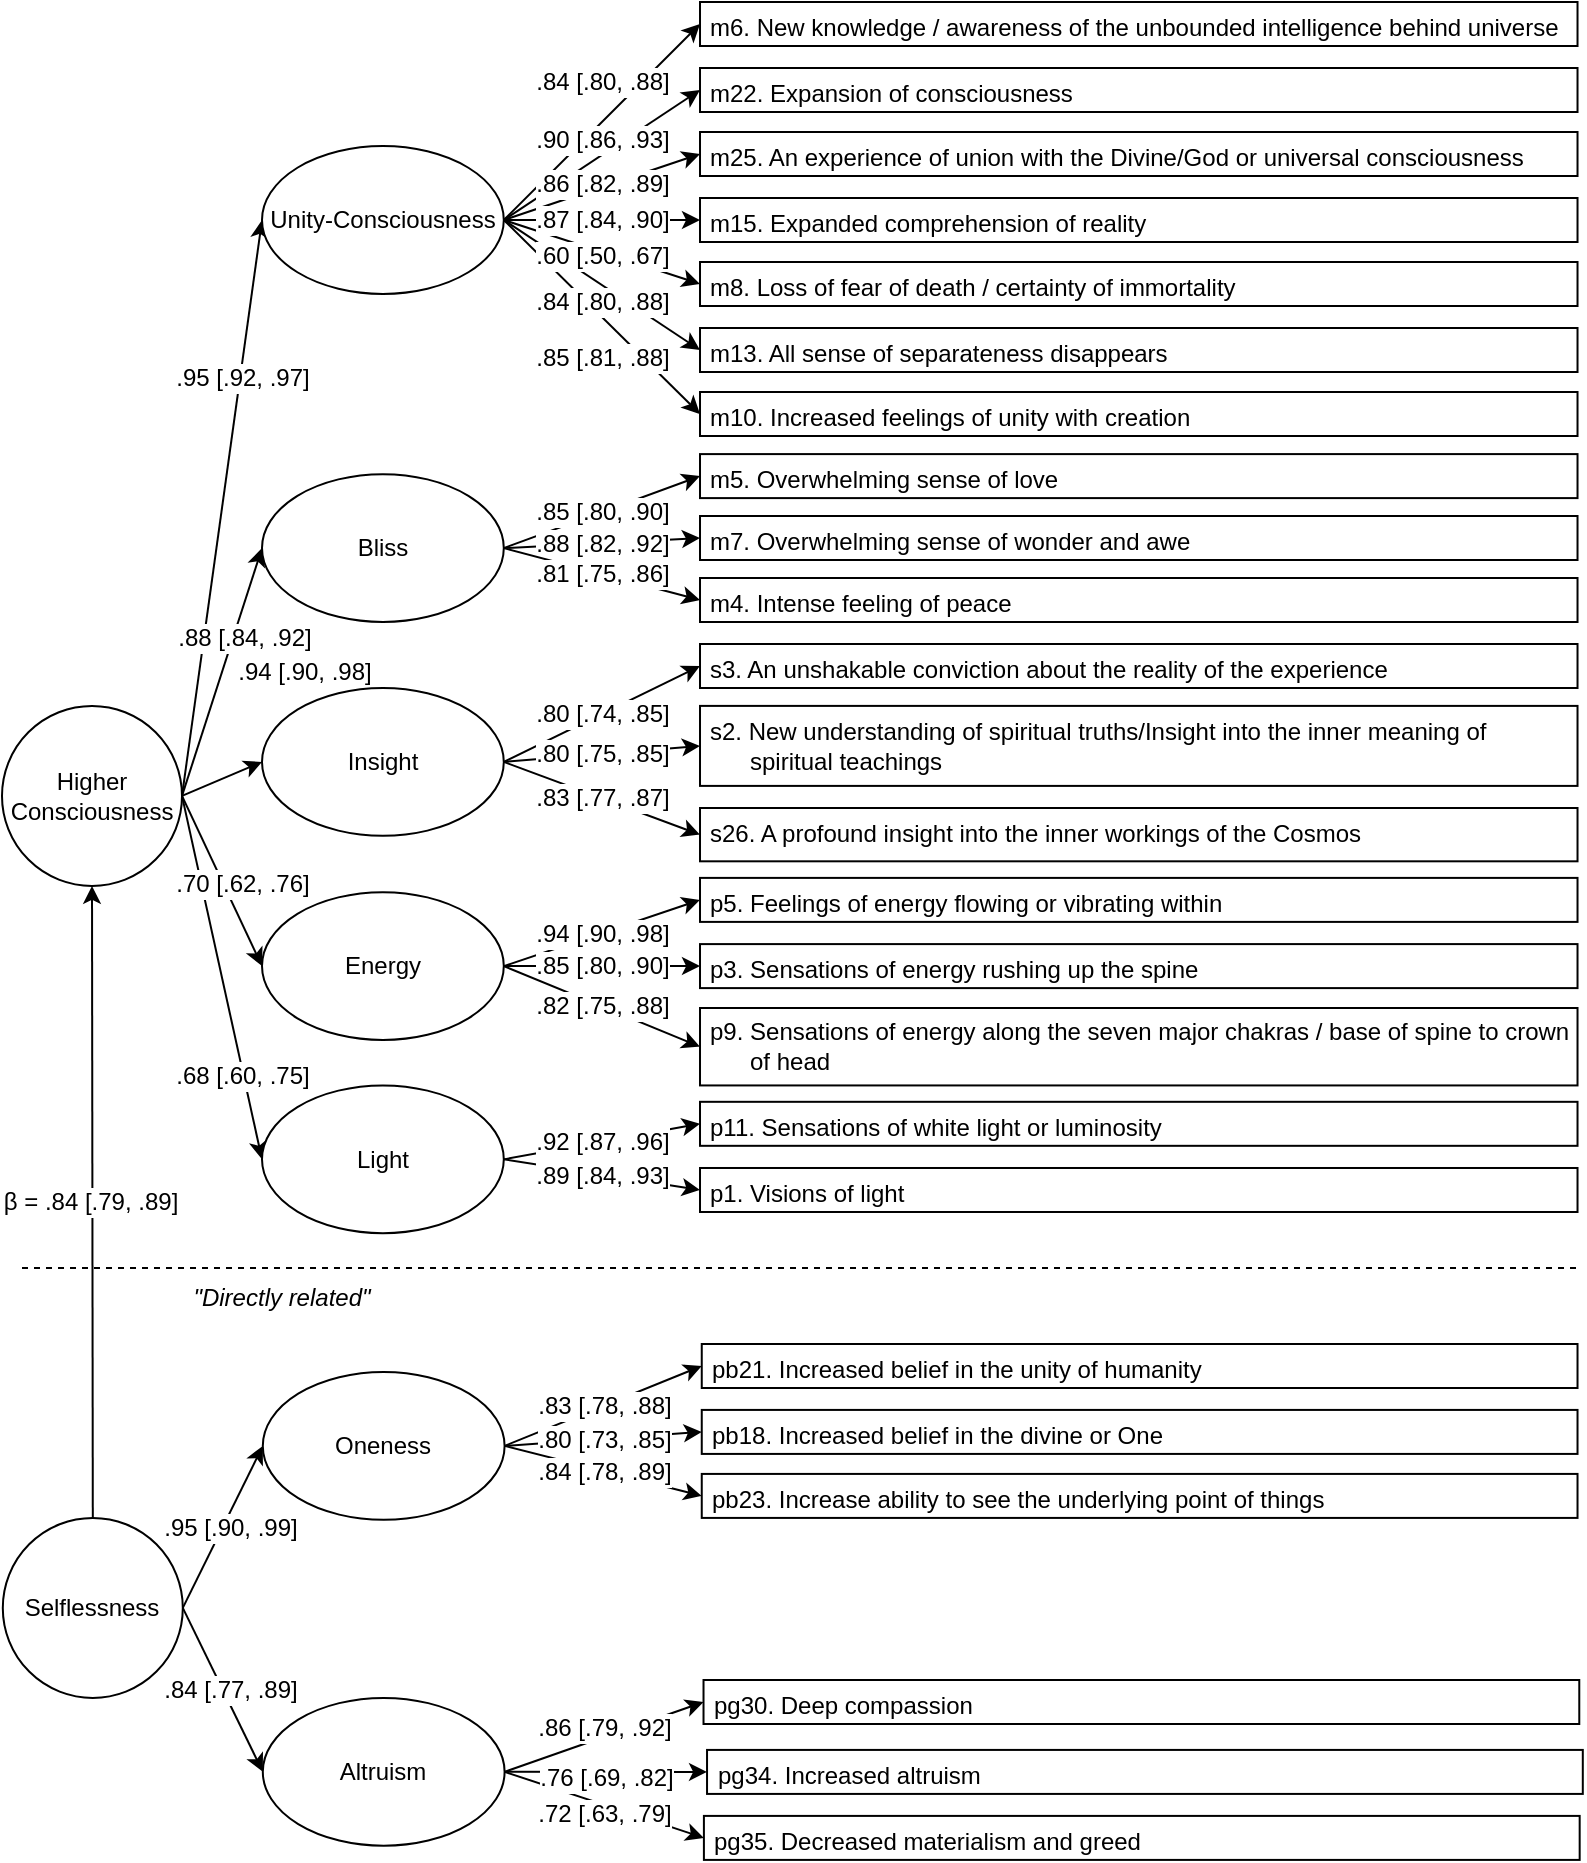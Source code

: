<mxfile version="22.1.17" type="device">
  <diagram name="Page-1" id="IQFzwWVIoBJDt1kDczub">
    <mxGraphModel dx="1232" dy="579" grid="1" gridSize="10" guides="1" tooltips="1" connect="1" arrows="1" fold="1" page="1" pageScale="1" pageWidth="850" pageHeight="1100" math="0" shadow="0">
      <root>
        <mxCell id="0" />
        <mxCell id="1" parent="0" />
        <mxCell id="QfvnHcIYspNI6X6zFvNk-6" value="" style="endArrow=classic;html=1;rounded=0;exitX=1;exitY=0.5;exitDx=0;exitDy=0;entryX=0;entryY=0.5;entryDx=0;entryDy=0;fontSize=12;fontFamily=Helvetica;" parent="1" source="QfvnHcIYspNI6X6zFvNk-2" target="AyuZund40e7lfLbwNVDC-1" edge="1">
          <mxGeometry width="50" height="50" relative="1" as="geometry">
            <mxPoint x="81" y="87" as="sourcePoint" />
            <mxPoint x="-180" y="201" as="targetPoint" />
          </mxGeometry>
        </mxCell>
        <mxCell id="uBkqyX1d73uxS6KYeH_h-2" value=".95 [.92, .97]" style="edgeLabel;html=1;align=center;verticalAlign=middle;resizable=0;points=[];fontFamily=Helvetica;fontSize=12;" parent="QfvnHcIYspNI6X6zFvNk-6" vertex="1" connectable="0">
          <mxGeometry x="0.452" y="-1" relative="1" as="geometry">
            <mxPoint as="offset" />
          </mxGeometry>
        </mxCell>
        <mxCell id="QfvnHcIYspNI6X6zFvNk-12" value="" style="endArrow=classic;html=1;rounded=0;exitX=1;exitY=0.5;exitDx=0;exitDy=0;entryX=0;entryY=0.5;entryDx=0;entryDy=0;fontSize=12;fontFamily=Helvetica;" parent="1" source="QfvnHcIYspNI6X6zFvNk-2" target="AyuZund40e7lfLbwNVDC-15" edge="1">
          <mxGeometry width="50" height="50" relative="1" as="geometry">
            <mxPoint x="-100" y="286" as="sourcePoint" />
            <mxPoint x="-30" y="392" as="targetPoint" />
          </mxGeometry>
        </mxCell>
        <mxCell id="uBkqyX1d73uxS6KYeH_h-5" value=".68 [.60, .75]" style="edgeLabel;html=1;align=center;verticalAlign=middle;resizable=0;points=[];fontFamily=Helvetica;fontSize=12;" parent="QfvnHcIYspNI6X6zFvNk-12" vertex="1" connectable="0">
          <mxGeometry x="0.453" relative="1" as="geometry">
            <mxPoint x="1" y="8" as="offset" />
          </mxGeometry>
        </mxCell>
        <mxCell id="QfvnHcIYspNI6X6zFvNk-2" value="&lt;div style=&quot;font-size: 12px;&quot;&gt;Higher&lt;/div&gt;&lt;div style=&quot;font-size: 12px;&quot;&gt;Consciousness&lt;br style=&quot;font-size: 12px;&quot;&gt;&lt;/div&gt;" style="ellipse;whiteSpace=wrap;html=1;aspect=fixed;fontSize=12;fontFamily=Helvetica;" parent="1" vertex="1">
          <mxGeometry x="10" y="422.95" width="90" height="90" as="geometry" />
        </mxCell>
        <mxCell id="QfvnHcIYspNI6X6zFvNk-9" value="" style="endArrow=classic;html=1;rounded=0;exitX=1;exitY=0.5;exitDx=0;exitDy=0;entryX=0;entryY=0.5;entryDx=0;entryDy=0;fontSize=12;fontFamily=Helvetica;" parent="1" source="QfvnHcIYspNI6X6zFvNk-2" target="AyuZund40e7lfLbwNVDC-3" edge="1">
          <mxGeometry width="50" height="50" relative="1" as="geometry">
            <mxPoint x="-110" y="276" as="sourcePoint" />
            <mxPoint x="-40" y="87" as="targetPoint" />
          </mxGeometry>
        </mxCell>
        <mxCell id="uBkqyX1d73uxS6KYeH_h-1" value=".88 [.84, .92]" style="edgeLabel;html=1;align=center;verticalAlign=middle;resizable=0;points=[];fontFamily=Helvetica;fontSize=12;" parent="QfvnHcIYspNI6X6zFvNk-9" vertex="1" connectable="0">
          <mxGeometry x="0.328" y="-3" relative="1" as="geometry">
            <mxPoint x="1" y="2" as="offset" />
          </mxGeometry>
        </mxCell>
        <mxCell id="QfvnHcIYspNI6X6zFvNk-11" value="" style="endArrow=classic;html=1;rounded=0;exitX=1;exitY=0.5;exitDx=0;exitDy=0;entryX=0;entryY=0.5;entryDx=0;entryDy=0;fontSize=12;fontFamily=Helvetica;" parent="1" source="QfvnHcIYspNI6X6zFvNk-2" target="AyuZund40e7lfLbwNVDC-12" edge="1">
          <mxGeometry width="50" height="50" relative="1" as="geometry">
            <mxPoint x="-110" y="276" as="sourcePoint" />
            <mxPoint x="-40" y="382" as="targetPoint" />
          </mxGeometry>
        </mxCell>
        <mxCell id="uBkqyX1d73uxS6KYeH_h-4" value=".70 [.62, .76]" style="edgeLabel;html=1;align=center;verticalAlign=middle;resizable=0;points=[];fontFamily=Helvetica;fontSize=12;" parent="QfvnHcIYspNI6X6zFvNk-11" vertex="1" connectable="0">
          <mxGeometry x="0.331" y="-2" relative="1" as="geometry">
            <mxPoint x="5" y="-14" as="offset" />
          </mxGeometry>
        </mxCell>
        <mxCell id="QfvnHcIYspNI6X6zFvNk-10" value="" style="endArrow=classic;html=1;rounded=0;exitX=1;exitY=0.5;exitDx=0;exitDy=0;entryX=0;entryY=0.5;entryDx=0;entryDy=0;fontSize=12;fontFamily=Helvetica;" parent="1" source="QfvnHcIYspNI6X6zFvNk-2" target="AyuZund40e7lfLbwNVDC-35" edge="1">
          <mxGeometry width="50" height="50" relative="1" as="geometry">
            <mxPoint x="-130" y="325.03" as="sourcePoint" />
            <mxPoint x="-60" y="342.03" as="targetPoint" />
          </mxGeometry>
        </mxCell>
        <mxCell id="uBkqyX1d73uxS6KYeH_h-3" value=".94 [.90, .98]" style="edgeLabel;html=1;align=center;verticalAlign=middle;resizable=0;points=[];fontFamily=Helvetica;fontSize=12;" parent="QfvnHcIYspNI6X6zFvNk-10" vertex="1" connectable="0">
          <mxGeometry x="0.05" y="-1" relative="1" as="geometry">
            <mxPoint x="39" y="-54" as="offset" />
          </mxGeometry>
        </mxCell>
        <mxCell id="AyuZund40e7lfLbwNVDC-1" value="Unity-Consciousness" style="ellipse;whiteSpace=wrap;html=1;fontSize=12;fontFamily=Helvetica;" parent="1" vertex="1">
          <mxGeometry x="140" y="143.048" width="120.898" height="73.905" as="geometry" />
        </mxCell>
        <mxCell id="AyuZund40e7lfLbwNVDC-3" value="&lt;div style=&quot;font-size: 12px;&quot;&gt;Bliss&lt;/div&gt;" style="ellipse;whiteSpace=wrap;html=1;fontSize=12;fontFamily=Helvetica;" parent="1" vertex="1">
          <mxGeometry x="140" y="307.096" width="120.898" height="73.905" as="geometry" />
        </mxCell>
        <mxCell id="AyuZund40e7lfLbwNVDC-12" value="&lt;div style=&quot;font-size: 12px;&quot;&gt;Energy&lt;/div&gt;" style="ellipse;whiteSpace=wrap;html=1;fontSize=12;fontFamily=Helvetica;" parent="1" vertex="1">
          <mxGeometry x="140" y="516.1" width="120.898" height="73.905" as="geometry" />
        </mxCell>
        <mxCell id="AyuZund40e7lfLbwNVDC-15" value="&lt;div style=&quot;font-size: 12px;&quot;&gt;Light&lt;/div&gt;" style="ellipse;whiteSpace=wrap;html=1;fontSize=12;fontFamily=Helvetica;" parent="1" vertex="1">
          <mxGeometry x="140" y="612.725" width="120.898" height="73.905" as="geometry" />
        </mxCell>
        <mxCell id="AyuZund40e7lfLbwNVDC-32" value="" style="endArrow=classic;html=1;rounded=0;entryX=0;entryY=0.5;entryDx=0;entryDy=0;exitX=1;exitY=0.5;exitDx=0;exitDy=0;fontSize=12;fontFamily=Helvetica;" parent="1" source="AyuZund40e7lfLbwNVDC-3" target="AyuZund40e7lfLbwNVDC-28" edge="1">
          <mxGeometry width="50" height="50" relative="1" as="geometry">
            <mxPoint x="244.121" y="316.946" as="sourcePoint" />
            <mxPoint x="369.633" y="280.599" as="targetPoint" />
          </mxGeometry>
        </mxCell>
        <mxCell id="AyuZund40e7lfLbwNVDC-60" value=".85 [.80, .90]" style="edgeLabel;html=1;align=center;verticalAlign=middle;resizable=0;points=[];fontSize=12;fontFamily=Helvetica;" parent="AyuZund40e7lfLbwNVDC-32" vertex="1" connectable="0">
          <mxGeometry relative="1" as="geometry">
            <mxPoint as="offset" />
          </mxGeometry>
        </mxCell>
        <mxCell id="AyuZund40e7lfLbwNVDC-33" value="" style="endArrow=classic;html=1;rounded=0;entryX=0;entryY=0.5;entryDx=0;entryDy=0;exitX=1;exitY=0.5;exitDx=0;exitDy=0;fontSize=12;fontFamily=Helvetica;" parent="1" source="AyuZund40e7lfLbwNVDC-3" target="AyuZund40e7lfLbwNVDC-29" edge="1">
          <mxGeometry width="50" height="50" relative="1" as="geometry">
            <mxPoint x="253.35" y="329.062" as="sourcePoint" />
            <mxPoint x="378.862" y="292.715" as="targetPoint" />
          </mxGeometry>
        </mxCell>
        <mxCell id="AyuZund40e7lfLbwNVDC-61" value=".88 [.82, .92]" style="edgeLabel;html=1;align=center;verticalAlign=middle;resizable=0;points=[];fontSize=12;fontFamily=Helvetica;" parent="AyuZund40e7lfLbwNVDC-33" vertex="1" connectable="0">
          <mxGeometry relative="1" as="geometry">
            <mxPoint as="offset" />
          </mxGeometry>
        </mxCell>
        <mxCell id="AyuZund40e7lfLbwNVDC-34" value="" style="endArrow=classic;html=1;rounded=0;entryX=0;entryY=0.5;entryDx=0;entryDy=0;exitX=1;exitY=0.5;exitDx=0;exitDy=0;fontSize=12;fontFamily=Helvetica;" parent="1" source="AyuZund40e7lfLbwNVDC-3" target="AyuZund40e7lfLbwNVDC-30" edge="1">
          <mxGeometry width="50" height="50" relative="1" as="geometry">
            <mxPoint x="244.121" y="425.986" as="sourcePoint" />
            <mxPoint x="369.633" y="389.639" as="targetPoint" />
          </mxGeometry>
        </mxCell>
        <mxCell id="AyuZund40e7lfLbwNVDC-62" value=".81 [.75, .86]" style="edgeLabel;html=1;align=center;verticalAlign=middle;resizable=0;points=[];fontSize=12;fontFamily=Helvetica;" parent="AyuZund40e7lfLbwNVDC-34" vertex="1" connectable="0">
          <mxGeometry relative="1" as="geometry">
            <mxPoint as="offset" />
          </mxGeometry>
        </mxCell>
        <mxCell id="AyuZund40e7lfLbwNVDC-35" value="Insight" style="ellipse;whiteSpace=wrap;html=1;fontSize=12;fontFamily=Helvetica;" parent="1" vertex="1">
          <mxGeometry x="140" y="413.996" width="120.898" height="73.905" as="geometry" />
        </mxCell>
        <mxCell id="AyuZund40e7lfLbwNVDC-39" value="" style="endArrow=classic;html=1;rounded=0;entryX=0;entryY=0.5;entryDx=0;entryDy=0;exitX=1;exitY=0.5;exitDx=0;exitDy=0;fontSize=12;fontFamily=Helvetica;" parent="1" source="AyuZund40e7lfLbwNVDC-35" target="AyuZund40e7lfLbwNVDC-36" edge="1">
          <mxGeometry width="50" height="50" relative="1" as="geometry">
            <mxPoint x="244.121" y="425.986" as="sourcePoint" />
            <mxPoint x="370.556" y="389.639" as="targetPoint" />
          </mxGeometry>
        </mxCell>
        <mxCell id="AyuZund40e7lfLbwNVDC-63" value=".80 [.74, .85]" style="edgeLabel;html=1;align=center;verticalAlign=middle;resizable=0;points=[];fontSize=12;fontFamily=Helvetica;" parent="AyuZund40e7lfLbwNVDC-39" vertex="1" connectable="0">
          <mxGeometry relative="1" as="geometry">
            <mxPoint as="offset" />
          </mxGeometry>
        </mxCell>
        <mxCell id="AyuZund40e7lfLbwNVDC-40" value="" style="endArrow=classic;html=1;rounded=0;entryX=0;entryY=0.5;entryDx=0;entryDy=0;exitX=1;exitY=0.5;exitDx=0;exitDy=0;fontSize=12;fontFamily=Helvetica;" parent="1" source="AyuZund40e7lfLbwNVDC-35" target="AyuZund40e7lfLbwNVDC-37" edge="1">
          <mxGeometry width="50" height="50" relative="1" as="geometry">
            <mxPoint x="253.35" y="438.102" as="sourcePoint" />
            <mxPoint x="379.785" y="401.755" as="targetPoint" />
          </mxGeometry>
        </mxCell>
        <mxCell id="AyuZund40e7lfLbwNVDC-64" value=".80 [.75, .85]" style="edgeLabel;html=1;align=center;verticalAlign=middle;resizable=0;points=[];fontSize=12;fontFamily=Helvetica;" parent="AyuZund40e7lfLbwNVDC-40" vertex="1" connectable="0">
          <mxGeometry relative="1" as="geometry">
            <mxPoint as="offset" />
          </mxGeometry>
        </mxCell>
        <mxCell id="AyuZund40e7lfLbwNVDC-44" value="" style="endArrow=classic;html=1;rounded=0;entryX=0;entryY=0.5;entryDx=0;entryDy=0;exitX=1;exitY=0.5;exitDx=0;exitDy=0;fontSize=12;fontFamily=Helvetica;" parent="1" source="AyuZund40e7lfLbwNVDC-12" target="AyuZund40e7lfLbwNVDC-41" edge="1">
          <mxGeometry width="50" height="50" relative="1" as="geometry">
            <mxPoint x="244.121" y="541.276" as="sourcePoint" />
            <mxPoint x="370.556" y="558.238" as="targetPoint" />
          </mxGeometry>
        </mxCell>
        <mxCell id="AyuZund40e7lfLbwNVDC-65" value=".94 [.90, .98]" style="edgeLabel;html=1;align=center;verticalAlign=middle;resizable=0;points=[];fontSize=12;fontFamily=Helvetica;" parent="AyuZund40e7lfLbwNVDC-44" vertex="1" connectable="0">
          <mxGeometry relative="1" as="geometry">
            <mxPoint as="offset" />
          </mxGeometry>
        </mxCell>
        <mxCell id="AyuZund40e7lfLbwNVDC-45" value="" style="endArrow=classic;html=1;rounded=0;entryX=0;entryY=0.5;entryDx=0;entryDy=0;exitX=1;exitY=0.5;exitDx=0;exitDy=0;fontSize=12;fontFamily=Helvetica;" parent="1" source="AyuZund40e7lfLbwNVDC-12" target="AyuZund40e7lfLbwNVDC-42" edge="1">
          <mxGeometry width="50" height="50" relative="1" as="geometry">
            <mxPoint x="253.35" y="553.391" as="sourcePoint" />
            <mxPoint x="379.785" y="570.353" as="targetPoint" />
          </mxGeometry>
        </mxCell>
        <mxCell id="AyuZund40e7lfLbwNVDC-66" value=".85 [.80, .90]" style="edgeLabel;html=1;align=center;verticalAlign=middle;resizable=0;points=[];fontSize=12;fontFamily=Helvetica;" parent="AyuZund40e7lfLbwNVDC-45" vertex="1" connectable="0">
          <mxGeometry relative="1" as="geometry">
            <mxPoint as="offset" />
          </mxGeometry>
        </mxCell>
        <mxCell id="AyuZund40e7lfLbwNVDC-46" value="" style="endArrow=classic;html=1;rounded=0;entryX=0;entryY=0.5;entryDx=0;entryDy=0;exitX=1;exitY=0.5;exitDx=0;exitDy=0;fontSize=12;fontFamily=Helvetica;" parent="1" source="AyuZund40e7lfLbwNVDC-12" target="AyuZund40e7lfLbwNVDC-43" edge="1">
          <mxGeometry width="50" height="50" relative="1" as="geometry">
            <mxPoint x="262.579" y="565.507" as="sourcePoint" />
            <mxPoint x="389.014" y="582.469" as="targetPoint" />
          </mxGeometry>
        </mxCell>
        <mxCell id="AyuZund40e7lfLbwNVDC-67" value=".82 [.75, .88]" style="edgeLabel;html=1;align=center;verticalAlign=middle;resizable=0;points=[];fontSize=12;fontFamily=Helvetica;" parent="AyuZund40e7lfLbwNVDC-46" vertex="1" connectable="0">
          <mxGeometry relative="1" as="geometry">
            <mxPoint as="offset" />
          </mxGeometry>
        </mxCell>
        <mxCell id="AyuZund40e7lfLbwNVDC-49" value="" style="endArrow=classic;html=1;rounded=0;entryX=0;entryY=0.5;entryDx=0;entryDy=0;exitX=1;exitY=0.5;exitDx=0;exitDy=0;fontSize=12;fontFamily=Helvetica;" parent="1" source="AyuZund40e7lfLbwNVDC-15" target="AyuZund40e7lfLbwNVDC-47" edge="1">
          <mxGeometry width="50" height="50" relative="1" as="geometry">
            <mxPoint x="244.121" y="629.719" as="sourcePoint" />
            <mxPoint x="369.633" y="664.855" as="targetPoint" />
          </mxGeometry>
        </mxCell>
        <mxCell id="AyuZund40e7lfLbwNVDC-68" value=".92 [.87, .96]" style="edgeLabel;html=1;align=center;verticalAlign=middle;resizable=0;points=[];fontSize=12;fontFamily=Helvetica;" parent="AyuZund40e7lfLbwNVDC-49" vertex="1" connectable="0">
          <mxGeometry relative="1" as="geometry">
            <mxPoint as="offset" />
          </mxGeometry>
        </mxCell>
        <mxCell id="AyuZund40e7lfLbwNVDC-50" value="" style="endArrow=classic;html=1;rounded=0;entryX=0;entryY=0.5;entryDx=0;entryDy=0;exitX=1;exitY=0.5;exitDx=0;exitDy=0;fontSize=12;fontFamily=Helvetica;" parent="1" source="AyuZund40e7lfLbwNVDC-15" target="AyuZund40e7lfLbwNVDC-48" edge="1">
          <mxGeometry width="50" height="50" relative="1" as="geometry">
            <mxPoint x="253.35" y="641.835" as="sourcePoint" />
            <mxPoint x="378.862" y="676.97" as="targetPoint" />
          </mxGeometry>
        </mxCell>
        <mxCell id="AyuZund40e7lfLbwNVDC-69" value=".89 [.84, .93]" style="edgeLabel;html=1;align=center;verticalAlign=middle;resizable=0;points=[];fontSize=12;fontFamily=Helvetica;" parent="AyuZund40e7lfLbwNVDC-50" vertex="1" connectable="0">
          <mxGeometry relative="1" as="geometry">
            <mxPoint as="offset" />
          </mxGeometry>
        </mxCell>
        <mxCell id="AyuZund40e7lfLbwNVDC-7" value="" style="endArrow=classic;html=1;rounded=0;exitX=1;exitY=0.5;exitDx=0;exitDy=0;entryX=0;entryY=0.5;entryDx=0;entryDy=0;fontSize=12;fontFamily=Helvetica;" parent="1" source="AyuZund40e7lfLbwNVDC-1" target="AyuZund40e7lfLbwNVDC-4" edge="1">
          <mxGeometry width="50" height="50" relative="1" as="geometry">
            <mxPoint x="352.099" y="364.197" as="sourcePoint" />
            <mxPoint x="398.243" y="303.619" as="targetPoint" />
          </mxGeometry>
        </mxCell>
        <mxCell id="AyuZund40e7lfLbwNVDC-52" value=".84 [.80, .88]" style="edgeLabel;html=1;align=center;verticalAlign=middle;resizable=0;points=[];spacingBottom=40;fontSize=12;fontFamily=Helvetica;" parent="AyuZund40e7lfLbwNVDC-7" vertex="1" connectable="0">
          <mxGeometry relative="1" as="geometry">
            <mxPoint as="offset" />
          </mxGeometry>
        </mxCell>
        <mxCell id="AyuZund40e7lfLbwNVDC-27" value="" style="endArrow=classic;html=1;rounded=0;entryX=0;entryY=0.5;entryDx=0;entryDy=0;exitX=1;exitY=0.5;exitDx=0;exitDy=0;fontSize=12;fontFamily=Helvetica;" parent="1" source="AyuZund40e7lfLbwNVDC-1" target="AyuZund40e7lfLbwNVDC-22" edge="1">
          <mxGeometry width="50" height="50" relative="1" as="geometry">
            <mxPoint x="244.121" y="303.619" as="sourcePoint" />
            <mxPoint x="388.091" y="268.484" as="targetPoint" />
          </mxGeometry>
        </mxCell>
        <mxCell id="AyuZund40e7lfLbwNVDC-59" value=".85 [.81, .88]" style="edgeLabel;html=1;align=center;verticalAlign=middle;resizable=0;points=[];labelBorderColor=none;spacingTop=40;fontSize=12;fontFamily=Helvetica;" parent="AyuZund40e7lfLbwNVDC-27" vertex="1" connectable="0">
          <mxGeometry relative="1" as="geometry">
            <mxPoint as="offset" />
          </mxGeometry>
        </mxCell>
        <mxCell id="AyuZund40e7lfLbwNVDC-26" value="" style="endArrow=classic;html=1;rounded=0;entryX=0;entryY=0.5;entryDx=0;entryDy=0;exitX=1;exitY=0.5;exitDx=0;exitDy=0;fontSize=12;fontFamily=Helvetica;" parent="1" source="AyuZund40e7lfLbwNVDC-1" target="AyuZund40e7lfLbwNVDC-21" edge="1">
          <mxGeometry width="50" height="50" relative="1" as="geometry">
            <mxPoint x="244.121" y="303.013" as="sourcePoint" />
            <mxPoint x="378.862" y="256.368" as="targetPoint" />
          </mxGeometry>
        </mxCell>
        <mxCell id="AyuZund40e7lfLbwNVDC-58" value=".84 [.80, .88]" style="edgeLabel;html=1;align=center;verticalAlign=middle;resizable=0;points=[];spacingTop=16;fontSize=12;fontFamily=Helvetica;" parent="AyuZund40e7lfLbwNVDC-26" vertex="1" connectable="0">
          <mxGeometry relative="1" as="geometry">
            <mxPoint as="offset" />
          </mxGeometry>
        </mxCell>
        <mxCell id="AyuZund40e7lfLbwNVDC-8" value="" style="endArrow=classic;html=1;rounded=0;exitX=1;exitY=0.5;exitDx=0;exitDy=0;entryX=0;entryY=0.5;entryDx=0;entryDy=0;fontSize=12;fontFamily=Helvetica;" parent="1" source="AyuZund40e7lfLbwNVDC-1" target="AyuZund40e7lfLbwNVDC-5" edge="1">
          <mxGeometry width="50" height="50" relative="1" as="geometry">
            <mxPoint x="352.099" y="364.197" as="sourcePoint" />
            <mxPoint x="398.243" y="303.619" as="targetPoint" />
          </mxGeometry>
        </mxCell>
        <mxCell id="AyuZund40e7lfLbwNVDC-53" value=".90 [.86, .93]" style="edgeLabel;html=1;align=center;verticalAlign=middle;resizable=0;points=[];spacingBottom=16;fontSize=12;fontFamily=Helvetica;" parent="AyuZund40e7lfLbwNVDC-8" vertex="1" connectable="0">
          <mxGeometry relative="1" as="geometry">
            <mxPoint as="offset" />
          </mxGeometry>
        </mxCell>
        <mxCell id="AyuZund40e7lfLbwNVDC-9" value="" style="endArrow=classic;html=1;rounded=0;exitX=1;exitY=0.5;exitDx=0;exitDy=0;entryX=0;entryY=0.5;entryDx=0;entryDy=0;fontSize=12;fontFamily=Helvetica;" parent="1" source="AyuZund40e7lfLbwNVDC-1" target="AyuZund40e7lfLbwNVDC-6" edge="1">
          <mxGeometry width="50" height="50" relative="1" as="geometry">
            <mxPoint x="259.81" y="327.85" as="sourcePoint" />
            <mxPoint x="305.954" y="267.272" as="targetPoint" />
          </mxGeometry>
        </mxCell>
        <mxCell id="AyuZund40e7lfLbwNVDC-54" value=".86 [.82, .89]" style="edgeLabel;html=1;align=center;verticalAlign=middle;resizable=0;points=[];spacingBottom=3;fontSize=12;fontFamily=Helvetica;" parent="AyuZund40e7lfLbwNVDC-9" vertex="1" connectable="0">
          <mxGeometry relative="1" as="geometry">
            <mxPoint as="offset" />
          </mxGeometry>
        </mxCell>
        <mxCell id="AyuZund40e7lfLbwNVDC-25" value="" style="endArrow=classic;html=1;rounded=0;entryX=0;entryY=0.5;entryDx=0;entryDy=0;exitX=1;exitY=0.5;exitDx=0;exitDy=0;fontSize=12;fontFamily=Helvetica;" parent="1" source="AyuZund40e7lfLbwNVDC-1" target="AyuZund40e7lfLbwNVDC-20" edge="1">
          <mxGeometry width="50" height="50" relative="1" as="geometry">
            <mxPoint x="244.121" y="303.013" as="sourcePoint" />
            <mxPoint x="369.633" y="244.253" as="targetPoint" />
          </mxGeometry>
        </mxCell>
        <mxCell id="AyuZund40e7lfLbwNVDC-57" value=".60 [.50, .67]" style="edgeLabel;html=1;align=center;verticalAlign=middle;resizable=0;points=[];spacingTop=3;fontSize=12;fontFamily=Helvetica;" parent="AyuZund40e7lfLbwNVDC-25" vertex="1" connectable="0">
          <mxGeometry relative="1" as="geometry">
            <mxPoint as="offset" />
          </mxGeometry>
        </mxCell>
        <mxCell id="AyuZund40e7lfLbwNVDC-19" value="" style="endArrow=classic;html=1;rounded=0;entryX=0;entryY=0.5;entryDx=0;entryDy=0;exitX=1;exitY=0.5;exitDx=0;exitDy=0;fontSize=12;fontFamily=Helvetica;" parent="1" source="AyuZund40e7lfLbwNVDC-1" target="AyuZund40e7lfLbwNVDC-17" edge="1">
          <mxGeometry width="50" height="50" relative="1" as="geometry">
            <mxPoint x="232.124" y="194.579" as="sourcePoint" />
            <mxPoint x="378.862" y="183.675" as="targetPoint" />
          </mxGeometry>
        </mxCell>
        <mxCell id="AyuZund40e7lfLbwNVDC-56" value="&lt;div&gt;.87 [.84, .90]&lt;/div&gt;" style="edgeLabel;html=1;align=center;verticalAlign=middle;resizable=0;points=[];spacingTop=0;fontSize=12;fontFamily=Helvetica;" parent="AyuZund40e7lfLbwNVDC-19" vertex="1" connectable="0">
          <mxGeometry relative="1" as="geometry">
            <mxPoint as="offset" />
          </mxGeometry>
        </mxCell>
        <mxCell id="ogwkNkthknCJ-jp4AeTu-4" value="" style="endArrow=classic;html=1;rounded=0;entryX=0;entryY=0.5;entryDx=0;entryDy=0;exitX=1;exitY=0.5;exitDx=0;exitDy=0;fontSize=12;fontFamily=Helvetica;" parent="1" source="AyuZund40e7lfLbwNVDC-35" target="ogwkNkthknCJ-jp4AeTu-2" edge="1">
          <mxGeometry width="50" height="50" relative="1" as="geometry">
            <mxPoint x="271" y="512" as="sourcePoint" />
            <mxPoint x="371" y="532" as="targetPoint" />
          </mxGeometry>
        </mxCell>
        <mxCell id="ogwkNkthknCJ-jp4AeTu-5" value=".83 [.77, .87]" style="edgeLabel;html=1;align=center;verticalAlign=middle;resizable=0;points=[];fontSize=12;fontFamily=Helvetica;" parent="ogwkNkthknCJ-jp4AeTu-4" vertex="1" connectable="0">
          <mxGeometry relative="1" as="geometry">
            <mxPoint as="offset" />
          </mxGeometry>
        </mxCell>
        <mxCell id="AyuZund40e7lfLbwNVDC-4" value="m6. New knowledge / awareness of the unbounded intelligence behind universe" style="rounded=0;whiteSpace=wrap;html=1;align=left;spacingLeft=3;fontSize=12;spacingTop=4;fontFamily=Helvetica;" parent="1" vertex="1">
          <mxGeometry x="359.003" y="71" width="438.757" height="22" as="geometry" />
        </mxCell>
        <mxCell id="AyuZund40e7lfLbwNVDC-5" value="&lt;div style=&quot;font-size: 12px;&quot;&gt;m22. Expansion of consciousness&lt;/div&gt;" style="rounded=0;whiteSpace=wrap;html=1;align=left;spacingLeft=3;fontSize=12;spacingTop=4;fontFamily=Helvetica;" parent="1" vertex="1">
          <mxGeometry x="359.003" y="104" width="438.757" height="22" as="geometry" />
        </mxCell>
        <mxCell id="AyuZund40e7lfLbwNVDC-6" value="m25. An experience of union with the Divine/God or universal consciousness" style="rounded=0;whiteSpace=wrap;html=1;align=left;spacingLeft=3;fontSize=12;spacingTop=4;fontFamily=Helvetica;" parent="1" vertex="1">
          <mxGeometry x="359.003" y="136" width="438.757" height="22" as="geometry" />
        </mxCell>
        <mxCell id="AyuZund40e7lfLbwNVDC-17" value="m15. Expanded comprehension of reality" style="rounded=0;whiteSpace=wrap;html=1;align=left;spacingLeft=3;fontSize=12;spacingTop=4;fontFamily=Helvetica;" parent="1" vertex="1">
          <mxGeometry x="359.003" y="169" width="438.757" height="22" as="geometry" />
        </mxCell>
        <mxCell id="AyuZund40e7lfLbwNVDC-20" value="m8. Loss of fear of death / certainty of immortality" style="rounded=0;whiteSpace=wrap;html=1;align=left;spacingLeft=3;fontSize=12;spacingTop=4;fontFamily=Helvetica;" parent="1" vertex="1">
          <mxGeometry x="359.003" y="201" width="438.757" height="22" as="geometry" />
        </mxCell>
        <mxCell id="AyuZund40e7lfLbwNVDC-21" value="m13. All sense of separateness disappears" style="rounded=0;whiteSpace=wrap;html=1;align=left;spacingLeft=3;fontSize=12;spacingTop=4;fontFamily=Helvetica;" parent="1" vertex="1">
          <mxGeometry x="359.003" y="234" width="438.757" height="22" as="geometry" />
        </mxCell>
        <mxCell id="AyuZund40e7lfLbwNVDC-22" value="m10. Increased feelings of unity with creation" style="rounded=0;whiteSpace=wrap;html=1;align=left;spacingLeft=3;fontSize=12;spacingTop=4;fontFamily=Helvetica;" parent="1" vertex="1">
          <mxGeometry x="359.003" y="266" width="438.757" height="22" as="geometry" />
        </mxCell>
        <mxCell id="AyuZund40e7lfLbwNVDC-28" value="m5. Overwhelming sense of love" style="rounded=0;whiteSpace=wrap;html=1;align=left;spacingLeft=3;fontSize=12;spacingTop=4;fontFamily=Helvetica;" parent="1" vertex="1">
          <mxGeometry x="359.003" y="297.05" width="438.757" height="22" as="geometry" />
        </mxCell>
        <mxCell id="AyuZund40e7lfLbwNVDC-29" value="m7. Overwhelming sense of wonder and awe" style="rounded=0;whiteSpace=wrap;html=1;align=left;spacingLeft=3;fontSize=12;spacingTop=4;fontFamily=Helvetica;" parent="1" vertex="1">
          <mxGeometry x="359.003" y="328" width="438.757" height="22" as="geometry" />
        </mxCell>
        <mxCell id="AyuZund40e7lfLbwNVDC-30" value="m4. Intense feeling of peace" style="rounded=0;whiteSpace=wrap;html=1;align=left;spacingLeft=3;fontSize=12;spacingTop=4;fontFamily=Helvetica;" parent="1" vertex="1">
          <mxGeometry x="359.003" y="359" width="438.757" height="22" as="geometry" />
        </mxCell>
        <mxCell id="AyuZund40e7lfLbwNVDC-36" value="s3. An unshakable conviction about the reality of the experience" style="rounded=0;whiteSpace=wrap;html=1;align=left;spacingLeft=3;fontSize=12;spacingTop=4;fontFamily=Helvetica;" parent="1" vertex="1">
          <mxGeometry x="359.003" y="392" width="438.757" height="22" as="geometry" />
        </mxCell>
        <mxCell id="AyuZund40e7lfLbwNVDC-37" value="&lt;div style=&quot;font-size: 12px;&quot;&gt;s2. New understanding of spiritual truths/Insight into the inner meaning of&lt;/div&gt;&lt;div style=&quot;font-size: 12px;&quot;&gt;&amp;nbsp;&amp;nbsp;&amp;nbsp;&amp;nbsp;&amp;nbsp; spiritual teachings&lt;/div&gt;" style="rounded=0;whiteSpace=wrap;html=1;align=left;spacingLeft=3;fontSize=12;fontFamily=Helvetica;" parent="1" vertex="1">
          <mxGeometry x="359.003" y="422.95" width="438.755" height="40.0" as="geometry" />
        </mxCell>
        <mxCell id="AyuZund40e7lfLbwNVDC-41" value="p5. Feelings of energy flowing or vibrating within" style="rounded=0;whiteSpace=wrap;html=1;align=left;spacingLeft=3;fontSize=12;spacingTop=4;fontFamily=Helvetica;" parent="1" vertex="1">
          <mxGeometry x="359.003" y="508.95" width="438.757" height="22" as="geometry" />
        </mxCell>
        <mxCell id="AyuZund40e7lfLbwNVDC-42" value="p3. Sensations of energy rushing up the spine" style="rounded=0;whiteSpace=wrap;html=1;align=left;spacingLeft=3;fontSize=12;spacingTop=4;fontFamily=Helvetica;" parent="1" vertex="1">
          <mxGeometry x="359.003" y="542.05" width="438.757" height="22" as="geometry" />
        </mxCell>
        <mxCell id="AyuZund40e7lfLbwNVDC-43" value="&lt;div style=&quot;font-size: 12px;&quot;&gt;p9. Sensations of energy along the seven major chakras / base of spine to crown&amp;nbsp;&lt;/div&gt;&lt;div style=&quot;font-size: 12px;&quot;&gt;&amp;nbsp;&amp;nbsp;&amp;nbsp;&amp;nbsp;&amp;nbsp; of head&lt;/div&gt;" style="rounded=0;whiteSpace=wrap;html=1;align=left;spacingLeft=3;fontSize=12;fontFamily=Helvetica;" parent="1" vertex="1">
          <mxGeometry x="359.003" y="574" width="438.755" height="38.72" as="geometry" />
        </mxCell>
        <mxCell id="AyuZund40e7lfLbwNVDC-47" value="p11. Sensations of white light or luminosity" style="rounded=0;whiteSpace=wrap;html=1;align=left;spacingLeft=3;fontSize=12;spacingTop=4;fontFamily=Helvetica;" parent="1" vertex="1">
          <mxGeometry x="359.003" y="620.91" width="438.757" height="22" as="geometry" />
        </mxCell>
        <mxCell id="AyuZund40e7lfLbwNVDC-48" value="p1. Visions of light" style="rounded=0;whiteSpace=wrap;html=1;align=left;spacingLeft=3;fontSize=12;spacingTop=4;fontFamily=Helvetica;" parent="1" vertex="1">
          <mxGeometry x="359.003" y="653.996" width="438.757" height="22" as="geometry" />
        </mxCell>
        <mxCell id="ogwkNkthknCJ-jp4AeTu-2" value="s26. A profound insight into the inner workings of the Cosmos" style="rounded=0;whiteSpace=wrap;html=1;align=left;spacingLeft=3;fontSize=12;fontFamily=Helvetica;" parent="1" vertex="1">
          <mxGeometry x="359.003" y="474" width="438.757" height="26.654" as="geometry" />
        </mxCell>
        <mxCell id="UiD5QzwoktBlra6l_IKl-1" value="" style="endArrow=classic;html=1;rounded=0;entryX=0;entryY=0.5;entryDx=0;entryDy=0;fontSize=12;fontFamily=Helvetica;exitX=1;exitY=0.5;exitDx=0;exitDy=0;" parent="1" source="UiD5QzwoktBlra6l_IKl-20" target="UiD5QzwoktBlra6l_IKl-44" edge="1">
          <mxGeometry width="50" height="50" relative="1" as="geometry">
            <mxPoint x="280" y="1020" as="sourcePoint" />
            <mxPoint x="372.4" y="1138.29" as="targetPoint" />
          </mxGeometry>
        </mxCell>
        <mxCell id="UiD5QzwoktBlra6l_IKl-2" value=".72 [.63, .79]" style="edgeLabel;html=1;align=center;verticalAlign=middle;resizable=0;points=[];fontSize=12;spacingTop=9;fontFamily=Helvetica;" parent="UiD5QzwoktBlra6l_IKl-1" vertex="1" connectable="0">
          <mxGeometry relative="1" as="geometry">
            <mxPoint as="offset" />
          </mxGeometry>
        </mxCell>
        <mxCell id="UiD5QzwoktBlra6l_IKl-3" value="" style="endArrow=classic;html=1;rounded=0;entryX=0;entryY=0.5;entryDx=0;entryDy=0;exitX=1;exitY=0.5;exitDx=0;exitDy=0;fontSize=12;fontFamily=Helvetica;" parent="1" source="UiD5QzwoktBlra6l_IKl-20" target="UiD5QzwoktBlra6l_IKl-43" edge="1">
          <mxGeometry width="50" height="50" relative="1" as="geometry">
            <mxPoint x="253.75" y="1062.352" as="sourcePoint" />
            <mxPoint x="379.262" y="1026.005" as="targetPoint" />
          </mxGeometry>
        </mxCell>
        <mxCell id="UiD5QzwoktBlra6l_IKl-4" value=".76 [.69, .82]" style="edgeLabel;html=1;align=center;verticalAlign=middle;resizable=0;points=[];fontSize=12;spacingTop=6;fontFamily=Helvetica;" parent="UiD5QzwoktBlra6l_IKl-3" vertex="1" connectable="0">
          <mxGeometry relative="1" as="geometry">
            <mxPoint as="offset" />
          </mxGeometry>
        </mxCell>
        <mxCell id="UiD5QzwoktBlra6l_IKl-5" value="" style="endArrow=classic;html=1;rounded=0;entryX=0;entryY=0.5;entryDx=0;entryDy=0;exitX=1;exitY=0.5;exitDx=0;exitDy=0;fontSize=12;fontFamily=Helvetica;" parent="1" source="UiD5QzwoktBlra6l_IKl-20" target="UiD5QzwoktBlra6l_IKl-39" edge="1">
          <mxGeometry width="50" height="50" relative="1" as="geometry">
            <mxPoint x="291.4" y="1145.29" as="sourcePoint" />
            <mxPoint x="391.4" y="1108.29" as="targetPoint" />
          </mxGeometry>
        </mxCell>
        <mxCell id="UiD5QzwoktBlra6l_IKl-6" value=".86 [.79, .92]" style="edgeLabel;html=1;align=center;verticalAlign=middle;resizable=0;points=[];fontSize=12;spacingBottom=9;fontFamily=Helvetica;" parent="UiD5QzwoktBlra6l_IKl-5" vertex="1" connectable="0">
          <mxGeometry relative="1" as="geometry">
            <mxPoint as="offset" />
          </mxGeometry>
        </mxCell>
        <mxCell id="UiD5QzwoktBlra6l_IKl-12" value="&lt;div style=&quot;font-size: 12px;&quot;&gt;Selflessness&lt;/div&gt;" style="ellipse;whiteSpace=wrap;html=1;aspect=fixed;fontSize=12;fontFamily=Helvetica;" parent="1" vertex="1">
          <mxGeometry x="10.4" y="828.96" width="90" height="90" as="geometry" />
        </mxCell>
        <mxCell id="UiD5QzwoktBlra6l_IKl-13" value="" style="endArrow=classic;html=1;rounded=0;exitX=1;exitY=0.5;exitDx=0;exitDy=0;entryX=0;entryY=0.5;entryDx=0;entryDy=0;fontSize=12;fontFamily=Helvetica;" parent="1" source="UiD5QzwoktBlra6l_IKl-12" target="UiD5QzwoktBlra6l_IKl-19" edge="1">
          <mxGeometry width="50" height="50" relative="1" as="geometry">
            <mxPoint x="100.4" y="935.39" as="sourcePoint" />
            <mxPoint x="-209.6" y="840.39" as="targetPoint" />
          </mxGeometry>
        </mxCell>
        <mxCell id="UiD5QzwoktBlra6l_IKl-14" value="&lt;div tabindex=&quot;0&quot; aria-label=&quot;Console Output&quot; role=&quot;document&quot; class=&quot;GND-IWGDH3B&quot; id=&quot;rstudio_console_output&quot; style=&quot;font-size: 12px; outline: none; border: medium; word-break: break-all; margin: 0px; user-select: text; line-height: 1.25; color: rgb(0, 0, 0); font-style: normal; font-variant-ligatures: normal; font-variant-caps: normal; font-weight: 400; letter-spacing: normal; text-indent: 0px; text-transform: none; word-spacing: 0px; -webkit-text-stroke-width: 0px; background-color: rgb(255, 255, 255); text-decoration-thickness: initial; text-decoration-style: initial; text-decoration-color: initial;&quot;&gt;&lt;span style=&quot;outline: none; font-size: 12px;&quot; role=&quot;document&quot; class=&quot;GND-IWGDI3B&quot; tabindex=&quot;-1&quot;&gt;&lt;/span&gt;&lt;/div&gt;" style="edgeLabel;html=1;align=center;verticalAlign=middle;resizable=0;points=[];fontSize=12;fontFamily=Helvetica;" parent="UiD5QzwoktBlra6l_IKl-13" vertex="1" connectable="0">
          <mxGeometry x="0.087" y="-1" relative="1" as="geometry">
            <mxPoint as="offset" />
          </mxGeometry>
        </mxCell>
        <mxCell id="UiD5QzwoktBlra6l_IKl-15" value=".95 [.90, .99]" style="edgeLabel;html=1;align=center;verticalAlign=middle;resizable=0;points=[];fontSize=12;fontFamily=Helvetica;spacingLeft=6;" parent="UiD5QzwoktBlra6l_IKl-13" vertex="1" connectable="0">
          <mxGeometry relative="1" as="geometry">
            <mxPoint as="offset" />
          </mxGeometry>
        </mxCell>
        <mxCell id="UiD5QzwoktBlra6l_IKl-16" value="&lt;div tabindex=&quot;0&quot; aria-label=&quot;Console Output&quot; role=&quot;document&quot; class=&quot;GND-IWGDH3B&quot; id=&quot;rstudio_console_output&quot; style=&quot;font-size: 12px; outline: none; border: medium; word-break: break-all; margin: 0px; user-select: text; line-height: 1.25; color: rgb(0, 0, 0); font-style: normal; font-variant-ligatures: normal; font-variant-caps: normal; font-weight: 400; letter-spacing: normal; text-indent: 0px; text-transform: none; word-spacing: 0px; -webkit-text-stroke-width: 0px; background-color: rgb(255, 255, 255); text-decoration-thickness: initial; text-decoration-style: initial; text-decoration-color: initial;&quot;&gt;&lt;span style=&quot;outline: none; font-size: 12px;&quot; role=&quot;document&quot; class=&quot;GND-IWGDI3B&quot; tabindex=&quot;-1&quot;&gt;&lt;/span&gt;&lt;/div&gt;" style="edgeLabel;html=1;align=center;verticalAlign=middle;resizable=0;points=[];fontSize=12;fontFamily=Helvetica;" parent="UiD5QzwoktBlra6l_IKl-13" vertex="1" connectable="0">
          <mxGeometry x="0.023" y="-1" relative="1" as="geometry">
            <mxPoint as="offset" />
          </mxGeometry>
        </mxCell>
        <mxCell id="UiD5QzwoktBlra6l_IKl-17" value="" style="endArrow=classic;html=1;rounded=0;exitX=1;exitY=0.5;exitDx=0;exitDy=0;entryX=0;entryY=0.5;entryDx=0;entryDy=0;fontSize=12;fontFamily=Helvetica;" parent="1" source="UiD5QzwoktBlra6l_IKl-12" target="UiD5QzwoktBlra6l_IKl-20" edge="1">
          <mxGeometry width="50" height="50" relative="1" as="geometry">
            <mxPoint x="100.4" y="935.39" as="sourcePoint" />
            <mxPoint x="-69.6" y="726.39" as="targetPoint" />
          </mxGeometry>
        </mxCell>
        <mxCell id="UiD5QzwoktBlra6l_IKl-18" value=".84 [.77, .89]" style="edgeLabel;html=1;align=center;verticalAlign=middle;resizable=0;points=[];fontSize=12;fontFamily=Helvetica;spacingLeft=6;" parent="UiD5QzwoktBlra6l_IKl-17" vertex="1" connectable="0">
          <mxGeometry relative="1" as="geometry">
            <mxPoint as="offset" />
          </mxGeometry>
        </mxCell>
        <mxCell id="UiD5QzwoktBlra6l_IKl-19" value="Oneness" style="ellipse;whiteSpace=wrap;html=1;fontSize=12;fontFamily=Helvetica;" parent="1" vertex="1">
          <mxGeometry x="140.4" y="755.998" width="120.898" height="73.905" as="geometry" />
        </mxCell>
        <mxCell id="UiD5QzwoktBlra6l_IKl-20" value="Altruism" style="ellipse;whiteSpace=wrap;html=1;fontSize=12;fontFamily=Helvetica;" parent="1" vertex="1">
          <mxGeometry x="140.4" y="918.956" width="120.898" height="73.905" as="geometry" />
        </mxCell>
        <mxCell id="UiD5QzwoktBlra6l_IKl-23" value="" style="endArrow=classic;html=1;rounded=0;exitX=1;exitY=0.5;exitDx=0;exitDy=0;entryX=0;entryY=0.5;entryDx=0;entryDy=0;fontSize=12;fontFamily=Helvetica;" parent="1" source="UiD5QzwoktBlra6l_IKl-19" target="UiD5QzwoktBlra6l_IKl-35" edge="1">
          <mxGeometry width="50" height="50" relative="1" as="geometry">
            <mxPoint x="352.499" y="1037.487" as="sourcePoint" />
            <mxPoint x="398.643" y="976.909" as="targetPoint" />
          </mxGeometry>
        </mxCell>
        <mxCell id="UiD5QzwoktBlra6l_IKl-24" value=".83 [.78, .88]" style="edgeLabel;html=1;align=center;verticalAlign=middle;resizable=0;points=[];spacingBottom=0;fontSize=12;fontFamily=Helvetica;" parent="UiD5QzwoktBlra6l_IKl-23" vertex="1" connectable="0">
          <mxGeometry relative="1" as="geometry">
            <mxPoint as="offset" />
          </mxGeometry>
        </mxCell>
        <mxCell id="UiD5QzwoktBlra6l_IKl-25" value="" style="endArrow=classic;html=1;rounded=0;exitX=1;exitY=0.5;exitDx=0;exitDy=0;entryX=0;entryY=0.5;entryDx=0;entryDy=0;fontSize=12;fontFamily=Helvetica;" parent="1" source="UiD5QzwoktBlra6l_IKl-19" target="UiD5QzwoktBlra6l_IKl-36" edge="1">
          <mxGeometry width="50" height="50" relative="1" as="geometry">
            <mxPoint x="352.499" y="1037.487" as="sourcePoint" />
            <mxPoint x="398.643" y="976.909" as="targetPoint" />
          </mxGeometry>
        </mxCell>
        <mxCell id="UiD5QzwoktBlra6l_IKl-26" value=".80 [.73, .85]" style="edgeLabel;html=1;align=center;verticalAlign=middle;resizable=0;points=[];spacingBottom=0;fontSize=12;fontFamily=Helvetica;" parent="UiD5QzwoktBlra6l_IKl-25" vertex="1" connectable="0">
          <mxGeometry relative="1" as="geometry">
            <mxPoint as="offset" />
          </mxGeometry>
        </mxCell>
        <mxCell id="UiD5QzwoktBlra6l_IKl-27" value="" style="endArrow=classic;html=1;rounded=0;exitX=1;exitY=0.5;exitDx=0;exitDy=0;entryX=0;entryY=0.5;entryDx=0;entryDy=0;fontSize=12;fontFamily=Helvetica;" parent="1" source="UiD5QzwoktBlra6l_IKl-19" target="UiD5QzwoktBlra6l_IKl-37" edge="1">
          <mxGeometry width="50" height="50" relative="1" as="geometry">
            <mxPoint x="260.21" y="1001.14" as="sourcePoint" />
            <mxPoint x="306.354" y="940.562" as="targetPoint" />
          </mxGeometry>
        </mxCell>
        <mxCell id="UiD5QzwoktBlra6l_IKl-28" value=".84 [.78, .89]" style="edgeLabel;html=1;align=center;verticalAlign=middle;resizable=0;points=[];spacingBottom=0;fontSize=12;fontFamily=Helvetica;" parent="UiD5QzwoktBlra6l_IKl-27" vertex="1" connectable="0">
          <mxGeometry relative="1" as="geometry">
            <mxPoint as="offset" />
          </mxGeometry>
        </mxCell>
        <mxCell id="UiD5QzwoktBlra6l_IKl-30" value="" style="endArrow=classic;html=1;rounded=0;startArrow=none;startFill=0;fontSize=12;exitX=0.5;exitY=0;exitDx=0;exitDy=0;entryX=0.5;entryY=1;entryDx=0;entryDy=0;fontFamily=Helvetica;endFill=1;" parent="1" source="UiD5QzwoktBlra6l_IKl-12" target="QfvnHcIYspNI6X6zFvNk-2" edge="1">
          <mxGeometry width="50" height="50" relative="1" as="geometry">
            <mxPoint x="73.04" y="877" as="sourcePoint" />
            <mxPoint x="60" y="641" as="targetPoint" />
            <Array as="points" />
          </mxGeometry>
        </mxCell>
        <mxCell id="UiD5QzwoktBlra6l_IKl-31" value="β = .84 [.79, .89]" style="edgeLabel;html=1;align=center;verticalAlign=middle;resizable=0;points=[];fontSize=12;fontFamily=Helvetica;" parent="UiD5QzwoktBlra6l_IKl-30" vertex="1" connectable="0">
          <mxGeometry y="1" relative="1" as="geometry">
            <mxPoint as="offset" />
          </mxGeometry>
        </mxCell>
        <mxCell id="UiD5QzwoktBlra6l_IKl-35" value="pb21. &lt;style type=&quot;text/css&quot; style=&quot;font-size: 12px;&quot;&gt;td {border: 1px solid #cccccc;}br {mso-data-placement:same-cell;}&lt;/style&gt;Increased belief in the unity of humanity" style="rounded=0;whiteSpace=wrap;html=1;align=left;spacingLeft=3;fontSize=12;spacingTop=4;fontFamily=Helvetica;" parent="1" vertex="1">
          <mxGeometry x="359.878" y="742" width="437.882" height="22" as="geometry" />
        </mxCell>
        <mxCell id="UiD5QzwoktBlra6l_IKl-36" value="&lt;div style=&quot;font-size: 12px;&quot;&gt;pb18. &lt;style type=&quot;text/css&quot; style=&quot;font-size: 12px;&quot;&gt;td {border: 1px solid #cccccc;}br {mso-data-placement:same-cell;}&lt;/style&gt;Increased belief in the divine or One&lt;/div&gt;" style="rounded=0;whiteSpace=wrap;html=1;align=left;spacingLeft=3;fontSize=12;spacingTop=4;fontFamily=Helvetica;" parent="1" vertex="1">
          <mxGeometry x="359.878" y="774.96" width="437.882" height="22" as="geometry" />
        </mxCell>
        <mxCell id="UiD5QzwoktBlra6l_IKl-37" value="pb23. Increase ability to see the underlying point of things" style="rounded=0;whiteSpace=wrap;html=1;align=left;spacingLeft=3;fontSize=12;spacingTop=4;fontFamily=Helvetica;" parent="1" vertex="1">
          <mxGeometry x="359.878" y="806.96" width="437.882" height="22" as="geometry" />
        </mxCell>
        <mxCell id="UiD5QzwoktBlra6l_IKl-39" value="pg30. Deep compassion" style="rounded=0;whiteSpace=wrap;html=1;align=left;spacingLeft=3;fontSize=12;spacingTop=4;fontFamily=Helvetica;" parent="1" vertex="1">
          <mxGeometry x="360.758" y="910" width="437.882" height="22" as="geometry" />
        </mxCell>
        <mxCell id="UiD5QzwoktBlra6l_IKl-43" value="pg34. &lt;style type=&quot;text/css&quot; style=&quot;font-size: 12px;&quot;&gt;td {border: 1px solid #cccccc;}br {mso-data-placement:same-cell;}&lt;/style&gt;Increased altruism" style="rounded=0;whiteSpace=wrap;html=1;align=left;spacingLeft=3;fontSize=12;spacingTop=4;fontFamily=Helvetica;" parent="1" vertex="1">
          <mxGeometry x="362.518" y="944.96" width="437.882" height="22" as="geometry" />
        </mxCell>
        <mxCell id="UiD5QzwoktBlra6l_IKl-44" value="pg35. &lt;style type=&quot;text/css&quot; style=&quot;font-size: 12px;&quot;&gt;td {border: 1px solid #cccccc;}br {mso-data-placement:same-cell;}&lt;/style&gt;Decreased materialism and greed" style="rounded=0;whiteSpace=wrap;html=1;align=left;spacingLeft=3;fontSize=12;spacingTop=4;fontFamily=Helvetica;" parent="1" vertex="1">
          <mxGeometry x="360.954" y="977.956" width="437.882" height="22" as="geometry" />
        </mxCell>
        <mxCell id="UiD5QzwoktBlra6l_IKl-47" value="" style="endArrow=none;dashed=1;html=1;rounded=0;fontFamily=Helvetica;fontSize=12;" parent="1" edge="1">
          <mxGeometry width="50" height="50" relative="1" as="geometry">
            <mxPoint x="20" y="704" as="sourcePoint" />
            <mxPoint x="800" y="704" as="targetPoint" />
          </mxGeometry>
        </mxCell>
        <mxCell id="UiD5QzwoktBlra6l_IKl-48" value="&quot;Directly related&quot;" style="text;html=1;strokeColor=none;fillColor=none;align=center;verticalAlign=middle;whiteSpace=wrap;rounded=0;fontSize=12;fontStyle=2;fontFamily=Helvetica;" parent="1" vertex="1">
          <mxGeometry x="80" y="704" width="140" height="30" as="geometry" />
        </mxCell>
      </root>
    </mxGraphModel>
  </diagram>
</mxfile>
